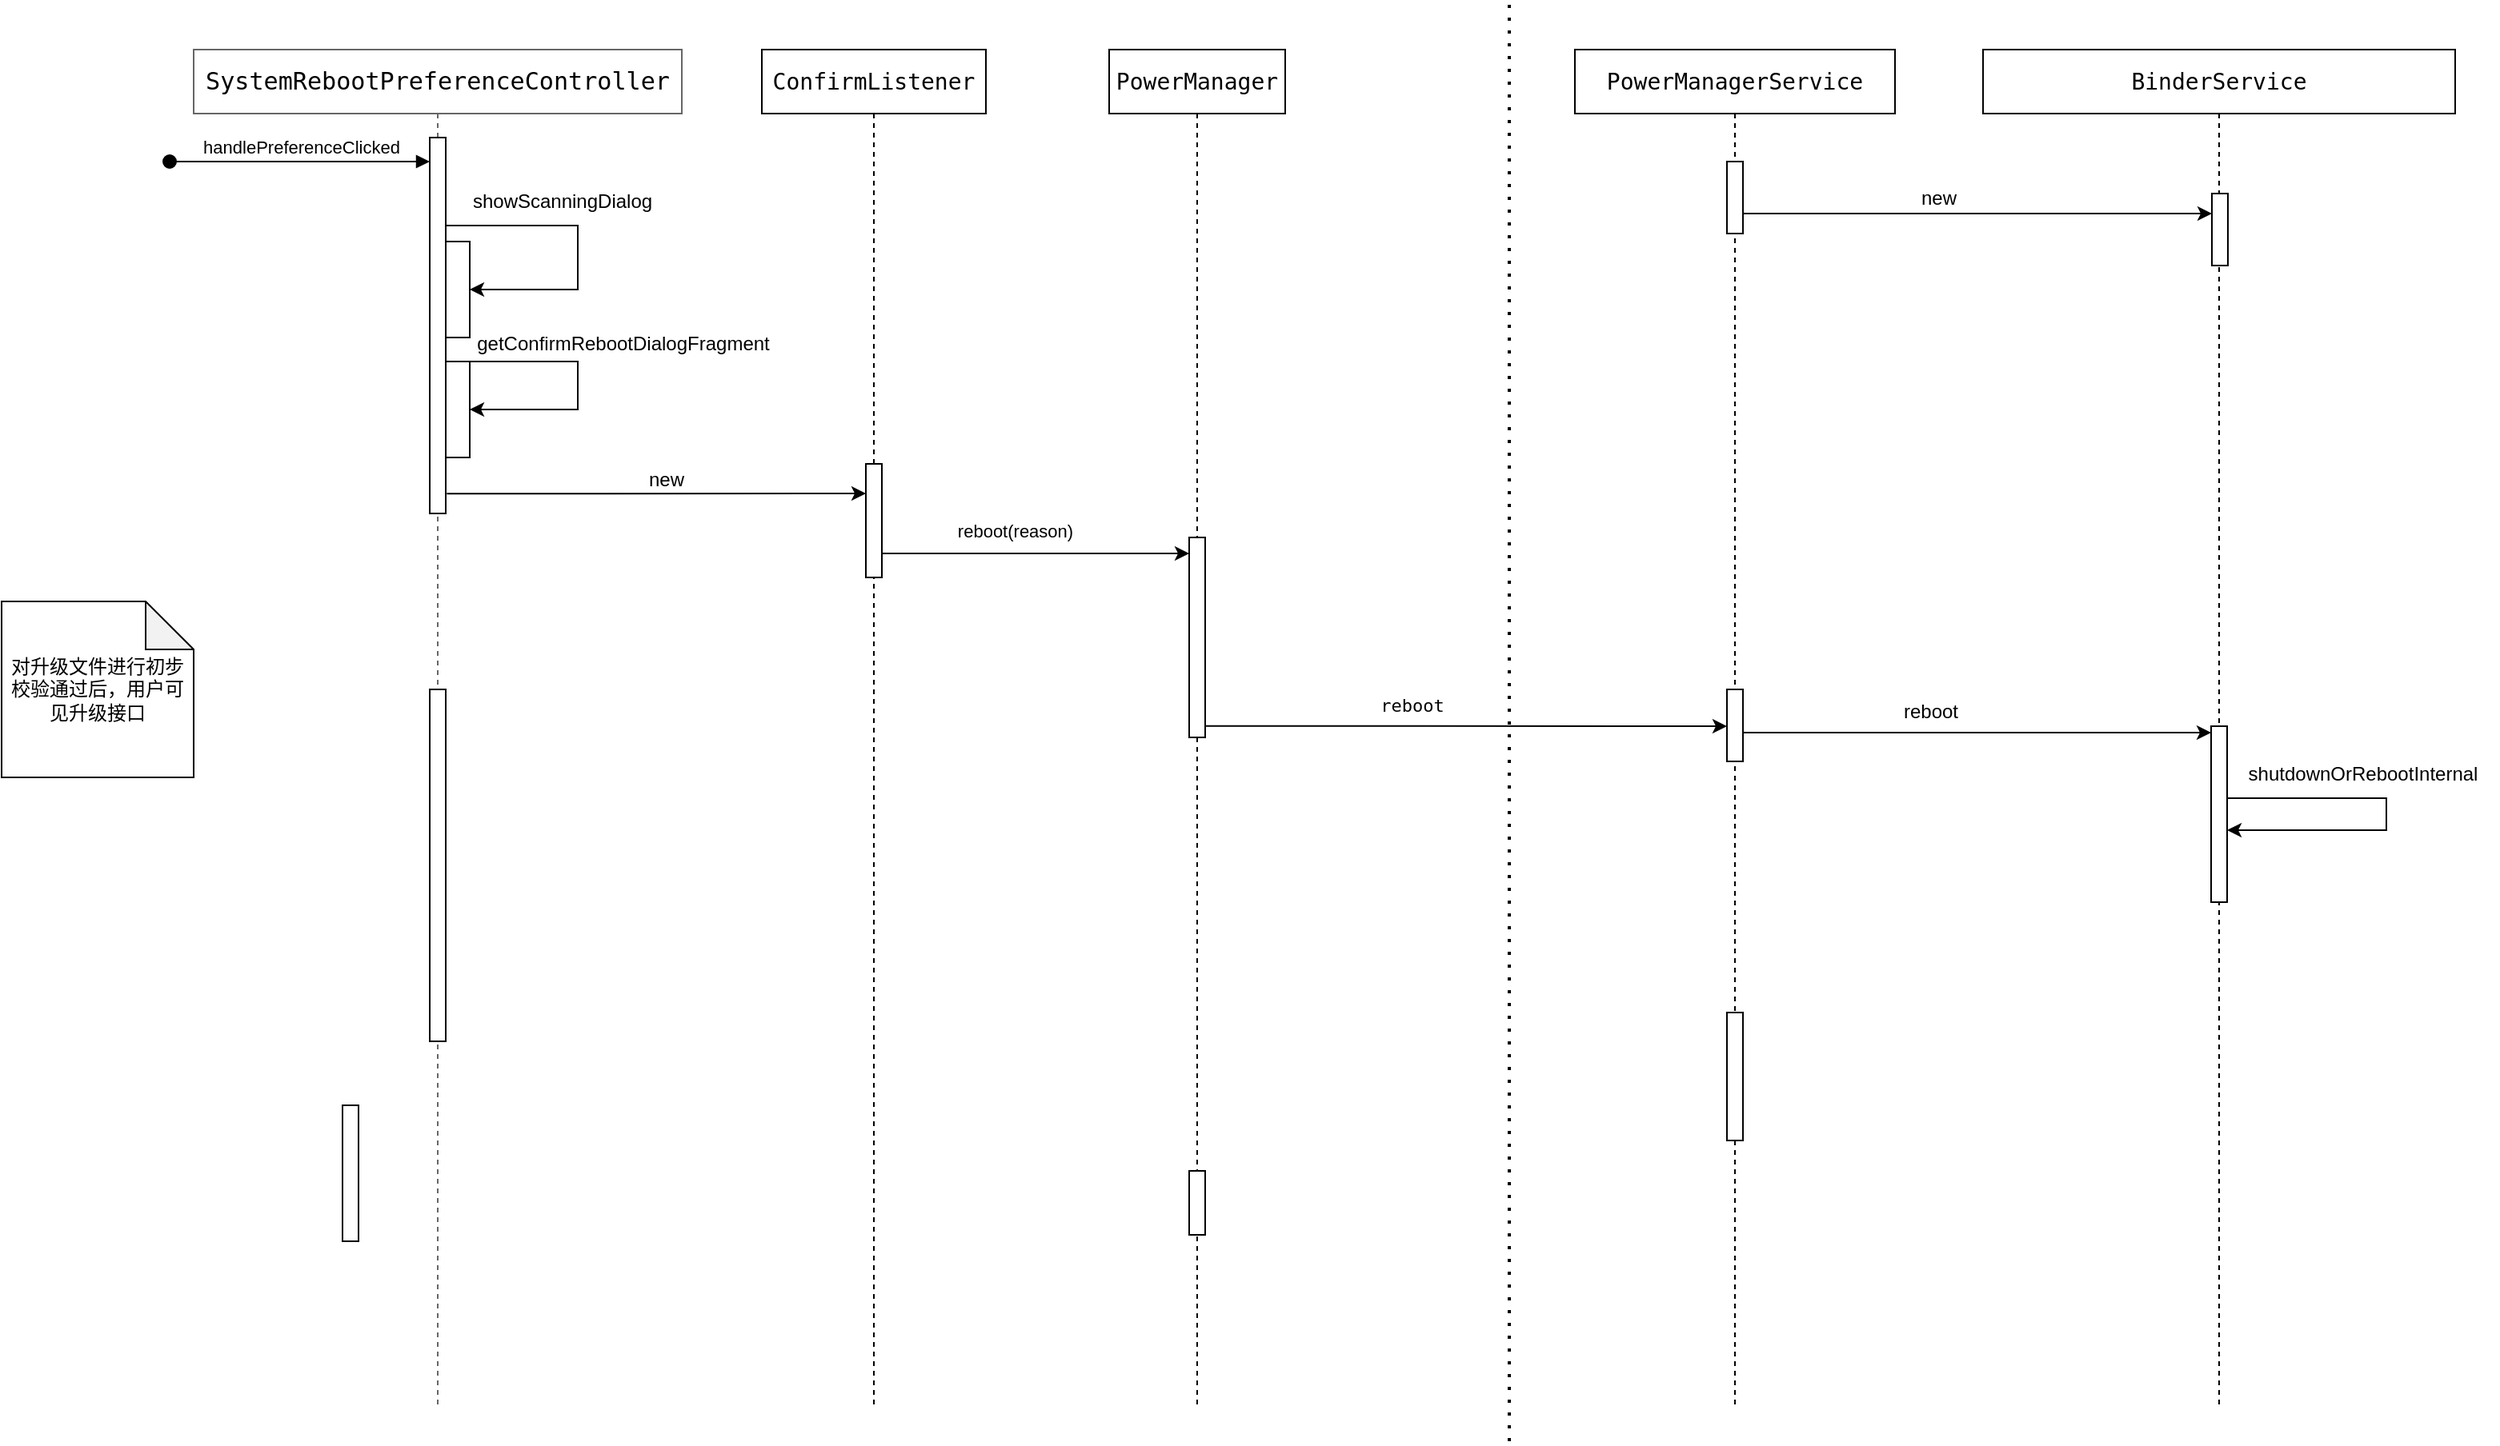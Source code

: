 <mxfile version="21.7.5" type="github">
  <diagram name="Page-1" id="2YBvvXClWsGukQMizWep">
    <mxGraphModel dx="2284" dy="771" grid="1" gridSize="10" guides="1" tooltips="1" connect="1" arrows="1" fold="1" page="1" pageScale="1" pageWidth="850" pageHeight="1100" math="0" shadow="0">
      <root>
        <mxCell id="0" />
        <mxCell id="1" parent="0" />
        <mxCell id="wsWi3bMlTMWLQj8raXSB-1" value="&lt;div style=&quot;font-family: &amp;quot;Source Code Pro&amp;quot;, monospace; font-size: 11.3pt;&quot;&gt;&lt;font color=&quot;#000000&quot;&gt;SystemRebootPreferenceController&lt;/font&gt;&lt;/div&gt;" style="shape=umlLifeline;perimeter=lifelinePerimeter;whiteSpace=wrap;html=1;container=0;dropTarget=0;collapsible=0;recursiveResize=0;outlineConnect=0;portConstraint=eastwest;newEdgeStyle={&quot;edgeStyle&quot;:&quot;elbowEdgeStyle&quot;,&quot;elbow&quot;:&quot;vertical&quot;,&quot;curved&quot;:0,&quot;rounded&quot;:0};fillColor=default;fontColor=#333333;strokeColor=#666666;" parent="1" vertex="1">
          <mxGeometry x="-130" y="70" width="305" height="850" as="geometry" />
        </mxCell>
        <mxCell id="wsWi3bMlTMWLQj8raXSB-2" value="" style="html=1;points=[];perimeter=orthogonalPerimeter;outlineConnect=0;targetShapes=umlLifeline;portConstraint=eastwest;newEdgeStyle={&quot;edgeStyle&quot;:&quot;elbowEdgeStyle&quot;,&quot;elbow&quot;:&quot;vertical&quot;,&quot;curved&quot;:0,&quot;rounded&quot;:0};" parent="wsWi3bMlTMWLQj8raXSB-1" vertex="1">
          <mxGeometry x="147.5" y="55" width="10" height="235" as="geometry" />
        </mxCell>
        <mxCell id="wsWi3bMlTMWLQj8raXSB-3" value="handlePreferenceClicked" style="html=1;verticalAlign=bottom;startArrow=oval;endArrow=block;startSize=8;edgeStyle=elbowEdgeStyle;elbow=vertical;curved=0;rounded=0;" parent="wsWi3bMlTMWLQj8raXSB-1" target="wsWi3bMlTMWLQj8raXSB-2" edge="1">
          <mxGeometry relative="1" as="geometry">
            <mxPoint x="-15" y="70" as="sourcePoint" />
          </mxGeometry>
        </mxCell>
        <mxCell id="wsWi3bMlTMWLQj8raXSB-60" value="" style="html=1;points=[];perimeter=orthogonalPerimeter;outlineConnect=0;targetShapes=umlLifeline;portConstraint=eastwest;newEdgeStyle={&quot;edgeStyle&quot;:&quot;elbowEdgeStyle&quot;,&quot;elbow&quot;:&quot;vertical&quot;,&quot;curved&quot;:0,&quot;rounded&quot;:0};" parent="wsWi3bMlTMWLQj8raXSB-1" vertex="1">
          <mxGeometry x="147.5" y="400" width="10" height="220" as="geometry" />
        </mxCell>
        <mxCell id="wsWi3bMlTMWLQj8raXSB-90" value="" style="html=1;points=[];perimeter=orthogonalPerimeter;outlineConnect=0;targetShapes=umlLifeline;portConstraint=eastwest;newEdgeStyle={&quot;edgeStyle&quot;:&quot;elbowEdgeStyle&quot;,&quot;elbow&quot;:&quot;vertical&quot;,&quot;curved&quot;:0,&quot;rounded&quot;:0};" parent="wsWi3bMlTMWLQj8raXSB-1" vertex="1">
          <mxGeometry x="93" y="660" width="10" height="85" as="geometry" />
        </mxCell>
        <mxCell id="wsWi3bMlTMWLQj8raXSB-9" value="&lt;div style=&quot;font-family: &amp;quot;Source Code Pro&amp;quot;, monospace; font-size: 11.3pt;&quot;&gt;&lt;div style=&quot;font-size: 11.3pt;&quot;&gt;&lt;div style=&quot;font-size: 10.5pt;&quot;&gt;PowerManagerService&lt;/div&gt;&lt;/div&gt;&lt;/div&gt;" style="shape=umlLifeline;perimeter=lifelinePerimeter;whiteSpace=wrap;html=1;container=0;dropTarget=0;collapsible=0;recursiveResize=0;outlineConnect=0;portConstraint=eastwest;newEdgeStyle={&quot;edgeStyle&quot;:&quot;elbowEdgeStyle&quot;,&quot;elbow&quot;:&quot;vertical&quot;,&quot;curved&quot;:0,&quot;rounded&quot;:0};" parent="1" vertex="1">
          <mxGeometry x="733" y="70" width="200" height="850" as="geometry" />
        </mxCell>
        <mxCell id="wsWi3bMlTMWLQj8raXSB-10" style="edgeStyle=elbowEdgeStyle;rounded=0;orthogonalLoop=1;jettySize=auto;html=1;elbow=vertical;curved=0;" parent="wsWi3bMlTMWLQj8raXSB-9" target="wsWi3bMlTMWLQj8raXSB-9" edge="1">
          <mxGeometry relative="1" as="geometry">
            <mxPoint x="100" y="250" as="sourcePoint" />
          </mxGeometry>
        </mxCell>
        <mxCell id="wsWi3bMlTMWLQj8raXSB-71" value="" style="html=1;points=[];perimeter=orthogonalPerimeter;outlineConnect=0;targetShapes=umlLifeline;portConstraint=eastwest;newEdgeStyle={&quot;edgeStyle&quot;:&quot;elbowEdgeStyle&quot;,&quot;elbow&quot;:&quot;vertical&quot;,&quot;curved&quot;:0,&quot;rounded&quot;:0};" parent="wsWi3bMlTMWLQj8raXSB-9" vertex="1">
          <mxGeometry x="95" y="400" width="10" height="45" as="geometry" />
        </mxCell>
        <mxCell id="wsWi3bMlTMWLQj8raXSB-86" value="" style="html=1;points=[];perimeter=orthogonalPerimeter;outlineConnect=0;targetShapes=umlLifeline;portConstraint=eastwest;newEdgeStyle={&quot;edgeStyle&quot;:&quot;elbowEdgeStyle&quot;,&quot;elbow&quot;:&quot;vertical&quot;,&quot;curved&quot;:0,&quot;rounded&quot;:0};" parent="wsWi3bMlTMWLQj8raXSB-9" vertex="1">
          <mxGeometry x="95" y="602" width="10" height="80" as="geometry" />
        </mxCell>
        <mxCell id="ExgLq3ulv9b8SYXM1K6a-30" value="" style="html=1;points=[];perimeter=orthogonalPerimeter;outlineConnect=0;targetShapes=umlLifeline;portConstraint=eastwest;newEdgeStyle={&quot;edgeStyle&quot;:&quot;elbowEdgeStyle&quot;,&quot;elbow&quot;:&quot;vertical&quot;,&quot;curved&quot;:0,&quot;rounded&quot;:0};" vertex="1" parent="wsWi3bMlTMWLQj8raXSB-9">
          <mxGeometry x="95" y="70" width="10" height="45" as="geometry" />
        </mxCell>
        <mxCell id="wsWi3bMlTMWLQj8raXSB-12" value="&lt;div style=&quot;font-family: &amp;quot;Source Code Pro&amp;quot;, monospace; font-size: 11.3pt;&quot;&gt;&lt;div style=&quot;font-size: 10.5pt;&quot;&gt;ConfirmListener&lt;/div&gt;&lt;/div&gt;" style="shape=umlLifeline;perimeter=lifelinePerimeter;whiteSpace=wrap;html=1;container=0;dropTarget=0;collapsible=0;recursiveResize=0;outlineConnect=0;portConstraint=eastwest;newEdgeStyle={&quot;edgeStyle&quot;:&quot;elbowEdgeStyle&quot;,&quot;elbow&quot;:&quot;vertical&quot;,&quot;curved&quot;:0,&quot;rounded&quot;:0};" parent="1" vertex="1">
          <mxGeometry x="225" y="70" width="140" height="850" as="geometry" />
        </mxCell>
        <mxCell id="wsWi3bMlTMWLQj8raXSB-13" value="" style="html=1;points=[];perimeter=orthogonalPerimeter;outlineConnect=0;targetShapes=umlLifeline;portConstraint=eastwest;newEdgeStyle={&quot;edgeStyle&quot;:&quot;elbowEdgeStyle&quot;,&quot;elbow&quot;:&quot;vertical&quot;,&quot;curved&quot;:0,&quot;rounded&quot;:0};" parent="wsWi3bMlTMWLQj8raXSB-12" vertex="1">
          <mxGeometry x="65" y="259" width="10" height="71" as="geometry" />
        </mxCell>
        <mxCell id="wsWi3bMlTMWLQj8raXSB-19" value="&lt;div style=&quot;font-family: &amp;quot;Source Code Pro&amp;quot;, monospace; font-size: 11.3pt;&quot;&gt;&lt;div style=&quot;font-size: 11.3pt;&quot;&gt;&lt;div style=&quot;font-size: 10.5pt;&quot;&gt;BinderService&lt;/div&gt;&lt;/div&gt;&lt;/div&gt;" style="shape=umlLifeline;perimeter=lifelinePerimeter;whiteSpace=wrap;html=1;container=0;dropTarget=0;collapsible=0;recursiveResize=0;outlineConnect=0;portConstraint=eastwest;newEdgeStyle={&quot;edgeStyle&quot;:&quot;elbowEdgeStyle&quot;,&quot;elbow&quot;:&quot;vertical&quot;,&quot;curved&quot;:0,&quot;rounded&quot;:0};" parent="1" vertex="1">
          <mxGeometry x="988" y="70" width="295" height="850" as="geometry" />
        </mxCell>
        <mxCell id="wsWi3bMlTMWLQj8raXSB-75" value="" style="html=1;points=[];perimeter=orthogonalPerimeter;outlineConnect=0;targetShapes=umlLifeline;portConstraint=eastwest;newEdgeStyle={&quot;edgeStyle&quot;:&quot;elbowEdgeStyle&quot;,&quot;elbow&quot;:&quot;vertical&quot;,&quot;curved&quot;:0,&quot;rounded&quot;:0};" parent="wsWi3bMlTMWLQj8raXSB-19" vertex="1">
          <mxGeometry x="142.5" y="423" width="10" height="110" as="geometry" />
        </mxCell>
        <mxCell id="ExgLq3ulv9b8SYXM1K6a-31" value="" style="html=1;points=[];perimeter=orthogonalPerimeter;outlineConnect=0;targetShapes=umlLifeline;portConstraint=eastwest;newEdgeStyle={&quot;edgeStyle&quot;:&quot;elbowEdgeStyle&quot;,&quot;elbow&quot;:&quot;vertical&quot;,&quot;curved&quot;:0,&quot;rounded&quot;:0};" vertex="1" parent="wsWi3bMlTMWLQj8raXSB-19">
          <mxGeometry x="143" y="90" width="10" height="45" as="geometry" />
        </mxCell>
        <mxCell id="ExgLq3ulv9b8SYXM1K6a-37" style="edgeStyle=elbowEdgeStyle;rounded=0;orthogonalLoop=1;jettySize=auto;html=1;elbow=vertical;curved=0;" edge="1" parent="wsWi3bMlTMWLQj8raXSB-19" source="wsWi3bMlTMWLQj8raXSB-75" target="wsWi3bMlTMWLQj8raXSB-75">
          <mxGeometry relative="1" as="geometry">
            <Array as="points">
              <mxPoint x="252" y="473" />
            </Array>
          </mxGeometry>
        </mxCell>
        <mxCell id="wsWi3bMlTMWLQj8raXSB-44" value="reboot(reason)" style="edgeLabel;html=1;align=center;verticalAlign=middle;resizable=0;points=[];" parent="1" vertex="1" connectable="0">
          <mxGeometry x="387" y="370.003" as="geometry">
            <mxPoint x="-4" y="1" as="offset" />
          </mxGeometry>
        </mxCell>
        <mxCell id="wsWi3bMlTMWLQj8raXSB-72" value="" style="edgeStyle=elbowEdgeStyle;rounded=0;orthogonalLoop=1;jettySize=auto;html=1;elbow=vertical;curved=0;" parent="1" target="wsWi3bMlTMWLQj8raXSB-71" edge="1">
          <mxGeometry relative="1" as="geometry">
            <mxPoint x="500" y="492.833" as="sourcePoint" />
          </mxGeometry>
        </mxCell>
        <mxCell id="wsWi3bMlTMWLQj8raXSB-73" value="&lt;div style=&quot;font-family: &amp;quot;Source Code Pro&amp;quot;, monospace;&quot;&gt;reboot&lt;/div&gt;" style="edgeLabel;html=1;align=center;verticalAlign=middle;resizable=0;points=[];" parent="1" vertex="1" connectable="0">
          <mxGeometry x="610" y="470.003" as="geometry">
            <mxPoint x="21" y="10" as="offset" />
          </mxGeometry>
        </mxCell>
        <mxCell id="wsWi3bMlTMWLQj8raXSB-79" value="" style="endArrow=none;dashed=1;html=1;dashPattern=1 3;strokeWidth=2;rounded=0;" parent="1" edge="1">
          <mxGeometry width="50" height="50" relative="1" as="geometry">
            <mxPoint x="692" y="940" as="sourcePoint" />
            <mxPoint x="692" y="40" as="targetPoint" />
          </mxGeometry>
        </mxCell>
        <mxCell id="wsWi3bMlTMWLQj8raXSB-93" value="&lt;div style=&quot;font-family: &amp;quot;Source Code Pro&amp;quot;, monospace; font-size: 11.3pt;&quot;&gt;&lt;div style=&quot;font-size: 11.3pt;&quot;&gt;&lt;div style=&quot;font-size: 10.5pt;&quot;&gt;PowerManager&lt;/div&gt;&lt;/div&gt;&lt;/div&gt;" style="shape=umlLifeline;perimeter=lifelinePerimeter;whiteSpace=wrap;html=1;container=0;dropTarget=0;collapsible=0;recursiveResize=0;outlineConnect=0;portConstraint=eastwest;newEdgeStyle={&quot;edgeStyle&quot;:&quot;elbowEdgeStyle&quot;,&quot;elbow&quot;:&quot;vertical&quot;,&quot;curved&quot;:0,&quot;rounded&quot;:0};" parent="1" vertex="1">
          <mxGeometry x="442" y="70" width="110" height="850" as="geometry" />
        </mxCell>
        <mxCell id="wsWi3bMlTMWLQj8raXSB-95" value="" style="html=1;points=[];perimeter=orthogonalPerimeter;outlineConnect=0;targetShapes=umlLifeline;portConstraint=eastwest;newEdgeStyle={&quot;edgeStyle&quot;:&quot;elbowEdgeStyle&quot;,&quot;elbow&quot;:&quot;vertical&quot;,&quot;curved&quot;:0,&quot;rounded&quot;:0};" parent="wsWi3bMlTMWLQj8raXSB-93" vertex="1">
          <mxGeometry x="50" y="701" width="10" height="40" as="geometry" />
        </mxCell>
        <mxCell id="wsWi3bMlTMWLQj8raXSB-41" value="" style="html=1;points=[];perimeter=orthogonalPerimeter;outlineConnect=0;targetShapes=umlLifeline;portConstraint=eastwest;newEdgeStyle={&quot;edgeStyle&quot;:&quot;elbowEdgeStyle&quot;,&quot;elbow&quot;:&quot;vertical&quot;,&quot;curved&quot;:0,&quot;rounded&quot;:0};" parent="wsWi3bMlTMWLQj8raXSB-93" vertex="1">
          <mxGeometry x="50" y="305" width="10" height="125" as="geometry" />
        </mxCell>
        <mxCell id="wsWi3bMlTMWLQj8raXSB-109" value="对升级文件进行初步校验通过后，用户可见升级接口" style="shape=note;whiteSpace=wrap;html=1;backgroundOutline=1;darkOpacity=0.05;" parent="1" vertex="1">
          <mxGeometry x="-250" y="415" width="120" height="110" as="geometry" />
        </mxCell>
        <mxCell id="ExgLq3ulv9b8SYXM1K6a-10" value="" style="whiteSpace=wrap;html=1;" vertex="1" parent="1">
          <mxGeometry x="27.5" y="190" width="15" height="60" as="geometry" />
        </mxCell>
        <mxCell id="ExgLq3ulv9b8SYXM1K6a-11" value="" style="edgeStyle=elbowEdgeStyle;rounded=0;orthogonalLoop=1;jettySize=auto;html=1;elbow=vertical;curved=0;entryX=1;entryY=0.5;entryDx=0;entryDy=0;" edge="1" parent="1" source="wsWi3bMlTMWLQj8raXSB-2" target="ExgLq3ulv9b8SYXM1K6a-10">
          <mxGeometry relative="1" as="geometry">
            <Array as="points">
              <mxPoint x="110" y="180" />
            </Array>
          </mxGeometry>
        </mxCell>
        <mxCell id="ExgLq3ulv9b8SYXM1K6a-12" value="showScanningDialog" style="text;html=1;align=center;verticalAlign=middle;resizable=0;points=[];autosize=1;strokeColor=none;fillColor=none;" vertex="1" parent="1">
          <mxGeometry x="30" y="150" width="140" height="30" as="geometry" />
        </mxCell>
        <mxCell id="ExgLq3ulv9b8SYXM1K6a-15" value="" style="whiteSpace=wrap;html=1;" vertex="1" parent="1">
          <mxGeometry x="27.5" y="265" width="15" height="60" as="geometry" />
        </mxCell>
        <mxCell id="ExgLq3ulv9b8SYXM1K6a-18" style="edgeStyle=none;rounded=0;orthogonalLoop=1;jettySize=auto;html=1;entryX=1;entryY=0.5;entryDx=0;entryDy=0;" edge="1" parent="1" source="ExgLq3ulv9b8SYXM1K6a-15" target="ExgLq3ulv9b8SYXM1K6a-15">
          <mxGeometry relative="1" as="geometry" />
        </mxCell>
        <mxCell id="ExgLq3ulv9b8SYXM1K6a-19" value="" style="edgeStyle=elbowEdgeStyle;rounded=0;orthogonalLoop=1;jettySize=auto;html=1;elbow=vertical;curved=0;entryX=1;entryY=0.5;entryDx=0;entryDy=0;exitX=0;exitY=0;exitDx=0;exitDy=0;" edge="1" parent="1" source="ExgLq3ulv9b8SYXM1K6a-15" target="ExgLq3ulv9b8SYXM1K6a-15">
          <mxGeometry relative="1" as="geometry">
            <mxPoint x="38" y="190" as="sourcePoint" />
            <mxPoint x="53" y="230" as="targetPoint" />
            <Array as="points">
              <mxPoint x="110" y="260" />
            </Array>
          </mxGeometry>
        </mxCell>
        <mxCell id="ExgLq3ulv9b8SYXM1K6a-20" value="getConfirmRebootDialogFragment" style="text;html=1;align=center;verticalAlign=middle;resizable=0;points=[];autosize=1;strokeColor=none;fillColor=none;" vertex="1" parent="1">
          <mxGeometry x="33" y="239" width="210" height="30" as="geometry" />
        </mxCell>
        <mxCell id="ExgLq3ulv9b8SYXM1K6a-23" value="" style="edgeStyle=elbowEdgeStyle;rounded=0;orthogonalLoop=1;jettySize=auto;html=1;elbow=vertical;curved=0;" edge="1" parent="1">
          <mxGeometry relative="1" as="geometry">
            <mxPoint x="28.167" y="347.667" as="sourcePoint" />
            <mxPoint x="290" y="347.333" as="targetPoint" />
          </mxGeometry>
        </mxCell>
        <mxCell id="ExgLq3ulv9b8SYXM1K6a-24" value="new" style="text;html=1;align=center;verticalAlign=middle;resizable=0;points=[];autosize=1;strokeColor=none;fillColor=none;" vertex="1" parent="1">
          <mxGeometry x="140" y="324" width="50" height="30" as="geometry" />
        </mxCell>
        <mxCell id="ExgLq3ulv9b8SYXM1K6a-25" value="" style="endArrow=classic;html=1;rounded=0;endFill=1;" edge="1" parent="1">
          <mxGeometry width="50" height="50" relative="1" as="geometry">
            <mxPoint x="300" y="385" as="sourcePoint" />
            <mxPoint x="492" y="385.0" as="targetPoint" />
            <Array as="points" />
          </mxGeometry>
        </mxCell>
        <mxCell id="ExgLq3ulv9b8SYXM1K6a-32" value="" style="edgeStyle=elbowEdgeStyle;rounded=0;orthogonalLoop=1;jettySize=auto;html=1;elbow=vertical;curved=0;" edge="1" parent="1" source="ExgLq3ulv9b8SYXM1K6a-30" target="ExgLq3ulv9b8SYXM1K6a-31">
          <mxGeometry relative="1" as="geometry" />
        </mxCell>
        <mxCell id="ExgLq3ulv9b8SYXM1K6a-33" value="new" style="text;html=1;align=center;verticalAlign=middle;resizable=0;points=[];autosize=1;strokeColor=none;fillColor=none;" vertex="1" parent="1">
          <mxGeometry x="935" y="148" width="50" height="30" as="geometry" />
        </mxCell>
        <mxCell id="ExgLq3ulv9b8SYXM1K6a-34" style="edgeStyle=elbowEdgeStyle;rounded=0;orthogonalLoop=1;jettySize=auto;html=1;elbow=vertical;curved=0;" edge="1" parent="1">
          <mxGeometry relative="1" as="geometry">
            <mxPoint x="838" y="497" as="sourcePoint" />
            <mxPoint x="1130.5" y="497" as="targetPoint" />
          </mxGeometry>
        </mxCell>
        <mxCell id="ExgLq3ulv9b8SYXM1K6a-35" value="reboot" style="text;html=1;align=center;verticalAlign=middle;resizable=0;points=[];autosize=1;strokeColor=none;fillColor=none;" vertex="1" parent="1">
          <mxGeometry x="925" y="469" width="60" height="30" as="geometry" />
        </mxCell>
        <mxCell id="ExgLq3ulv9b8SYXM1K6a-38" value="shutdownOrRebootInternal" style="text;html=1;align=center;verticalAlign=middle;resizable=0;points=[];autosize=1;strokeColor=none;fillColor=none;" vertex="1" parent="1">
          <mxGeometry x="1140" y="508" width="170" height="30" as="geometry" />
        </mxCell>
      </root>
    </mxGraphModel>
  </diagram>
</mxfile>

